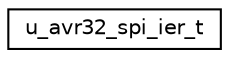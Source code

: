 digraph "Graphical Class Hierarchy"
{
  edge [fontname="Helvetica",fontsize="10",labelfontname="Helvetica",labelfontsize="10"];
  node [fontname="Helvetica",fontsize="10",shape=record];
  rankdir="LR";
  Node1 [label="u_avr32_spi_ier_t",height=0.2,width=0.4,color="black", fillcolor="white", style="filled",URL="$unionu__avr32__spi__ier__t.html"];
}
